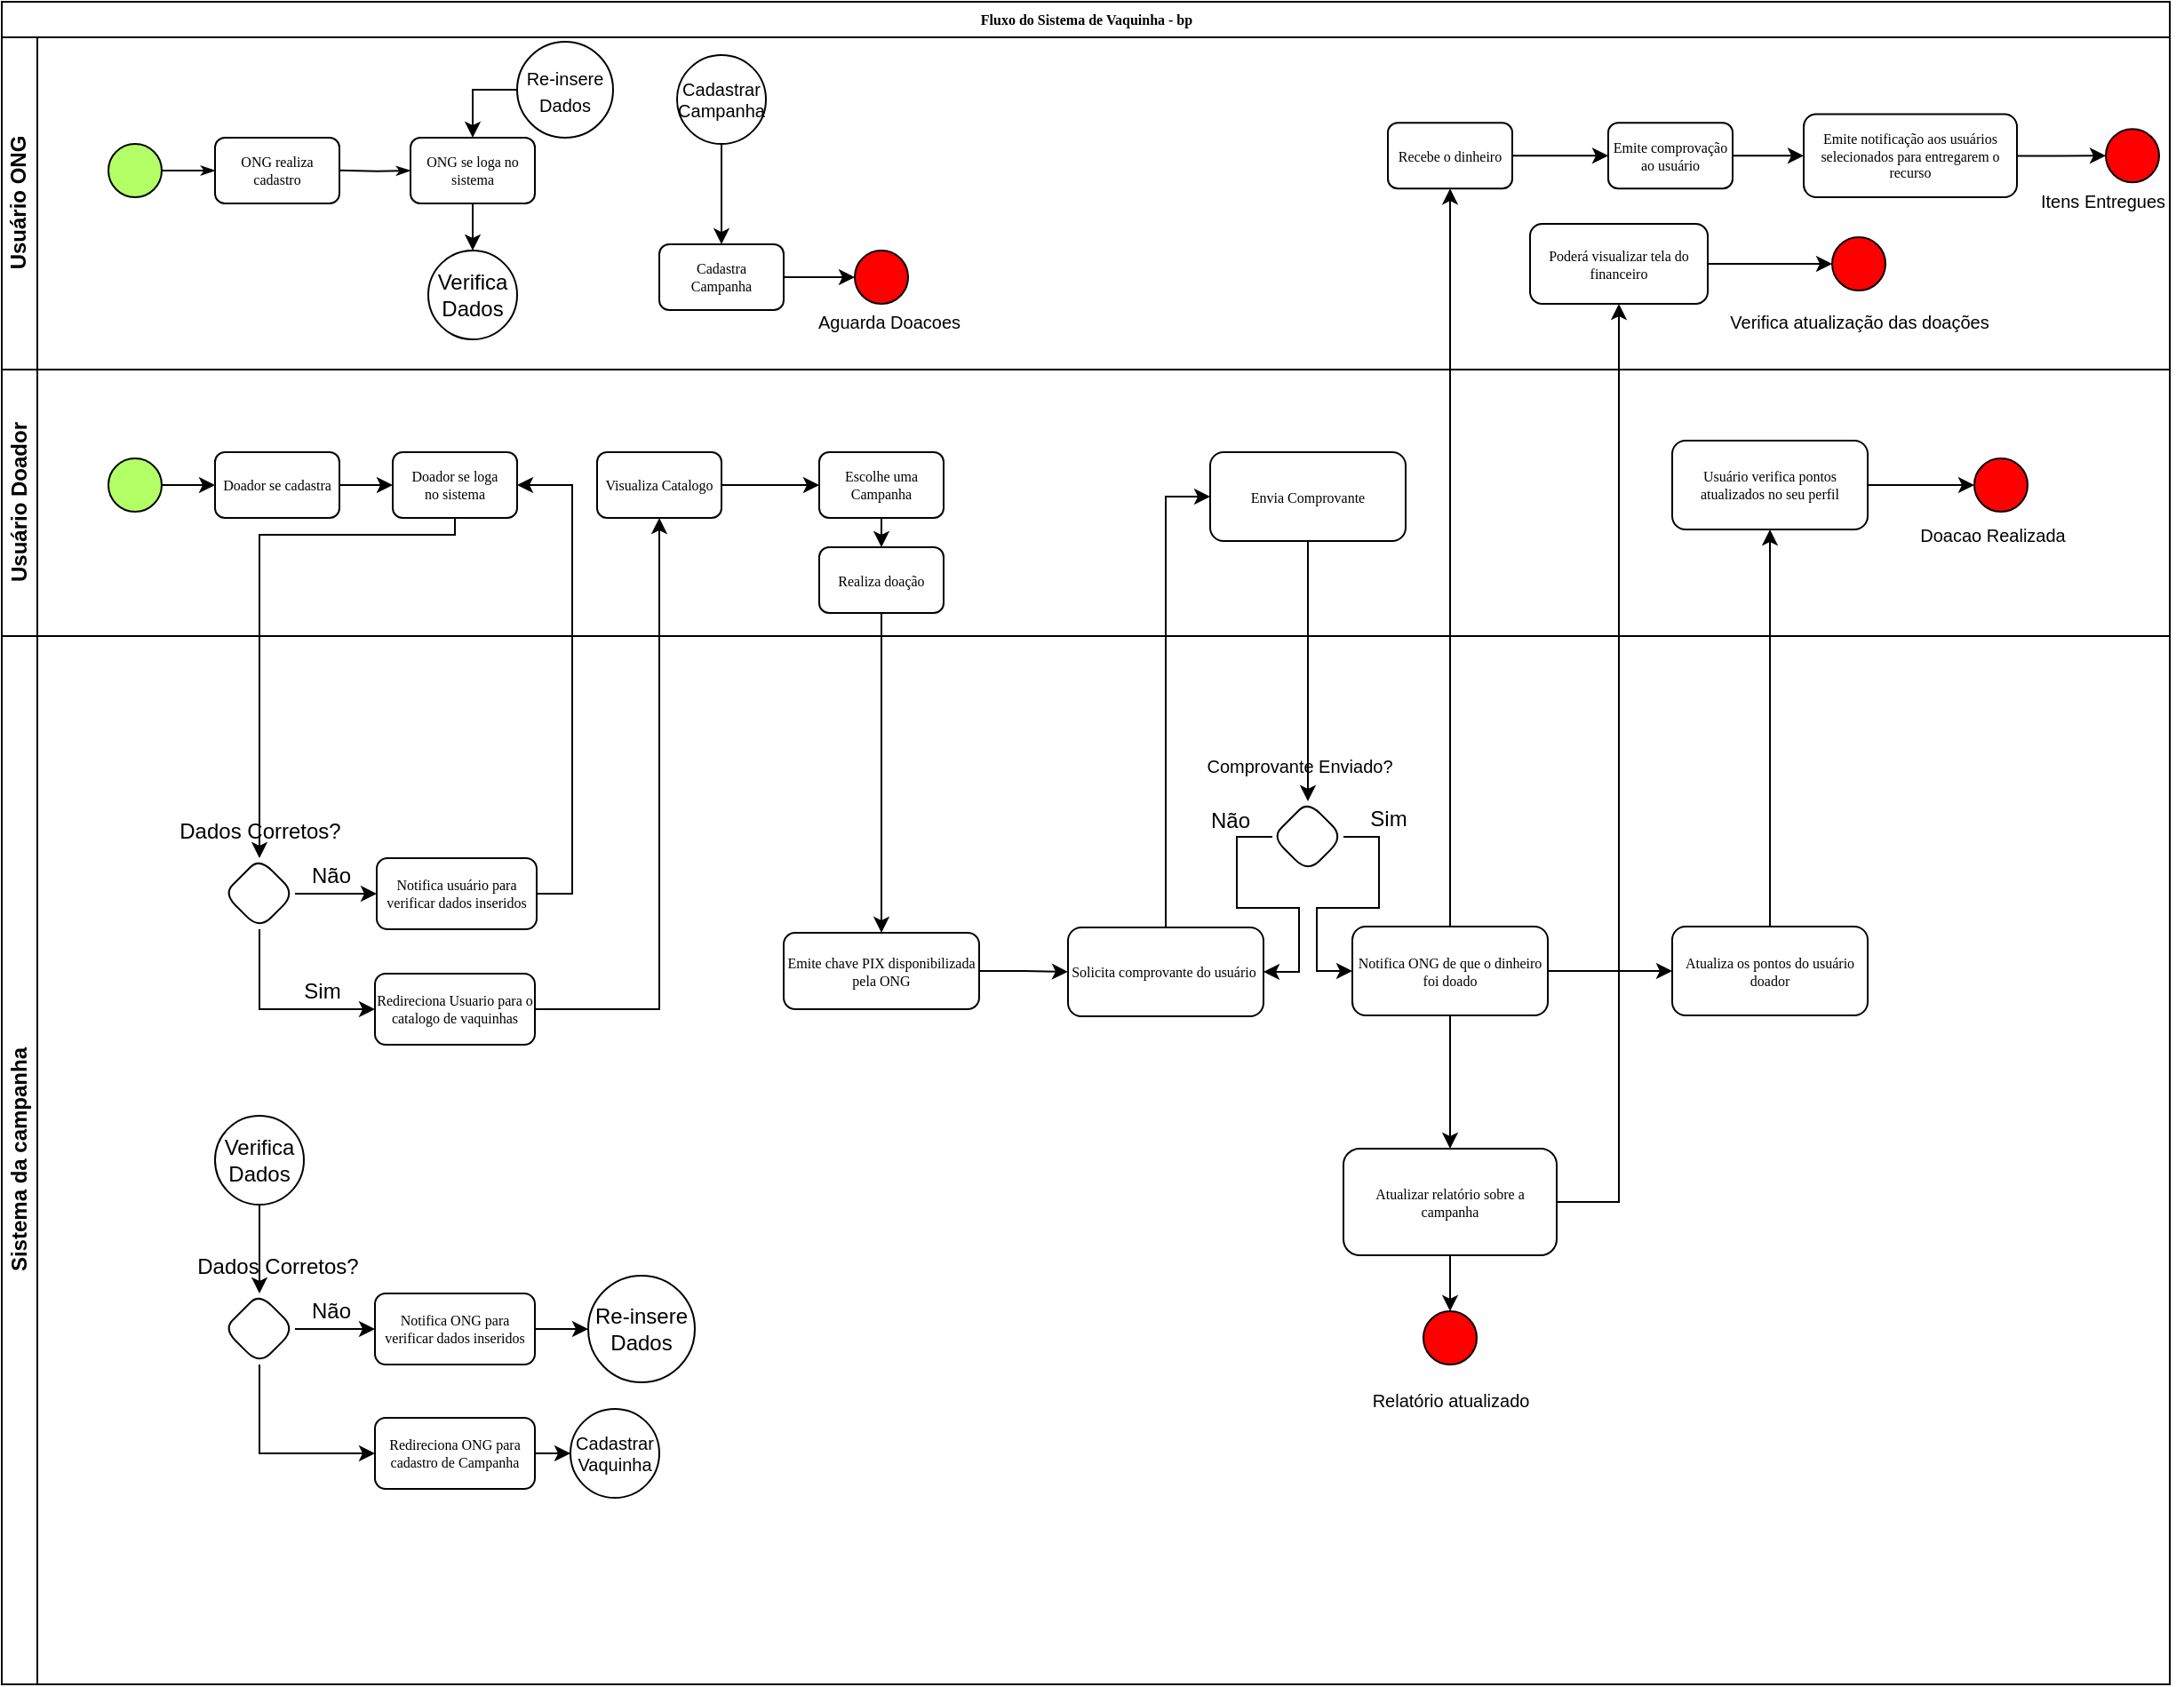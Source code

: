 <mxfile version="17.4.6" type="device"><diagram id="ymqgsQGwqIiY0h8Z4tNq" name="Page-1"><mxGraphModel dx="1021" dy="459" grid="1" gridSize="10" guides="1" tooltips="1" connect="1" arrows="1" fold="1" page="1" pageScale="1" pageWidth="827" pageHeight="1169" math="0" shadow="0"><root><mxCell id="0"/><mxCell id="1" parent="0"/><mxCell id="BHioVb3jQIvd7BZbHTgd-1" value="Fluxo do Sistema de Vaquinha - bp" style="swimlane;html=1;childLayout=stackLayout;horizontal=1;startSize=20;horizontalStack=0;rounded=0;shadow=0;labelBackgroundColor=none;strokeWidth=1;fontFamily=Verdana;fontSize=8;align=center;" parent="1" vertex="1"><mxGeometry x="210" y="130" width="1220" height="947" as="geometry"/></mxCell><mxCell id="BHioVb3jQIvd7BZbHTgd-2" value="Usuário ONG" style="swimlane;html=1;startSize=20;horizontal=0;" parent="BHioVb3jQIvd7BZbHTgd-1" vertex="1"><mxGeometry y="20" width="1220" height="187" as="geometry"/></mxCell><mxCell id="BHioVb3jQIvd7BZbHTgd-3" style="edgeStyle=orthogonalEdgeStyle;rounded=0;html=1;labelBackgroundColor=none;startArrow=none;startFill=0;startSize=5;endArrow=classicThin;endFill=1;endSize=5;jettySize=auto;orthogonalLoop=1;strokeWidth=1;fontFamily=Verdana;fontSize=8" parent="BHioVb3jQIvd7BZbHTgd-2" source="BHioVb3jQIvd7BZbHTgd-4" target="BHioVb3jQIvd7BZbHTgd-5" edge="1"><mxGeometry relative="1" as="geometry"/></mxCell><mxCell id="BHioVb3jQIvd7BZbHTgd-4" value="" style="ellipse;whiteSpace=wrap;html=1;rounded=0;shadow=0;labelBackgroundColor=none;strokeWidth=1;fontFamily=Verdana;fontSize=8;align=center;fillColor=#B3FF66;" parent="BHioVb3jQIvd7BZbHTgd-2" vertex="1"><mxGeometry x="60" y="60" width="30" height="30" as="geometry"/></mxCell><mxCell id="BHioVb3jQIvd7BZbHTgd-5" value="ONG realiza cadastro" style="rounded=1;whiteSpace=wrap;html=1;shadow=0;labelBackgroundColor=none;strokeWidth=1;fontFamily=Verdana;fontSize=8;align=center;" parent="BHioVb3jQIvd7BZbHTgd-2" vertex="1"><mxGeometry x="120" y="56.5" width="70" height="37" as="geometry"/></mxCell><mxCell id="BHioVb3jQIvd7BZbHTgd-84" style="edgeStyle=orthogonalEdgeStyle;rounded=0;orthogonalLoop=1;jettySize=auto;html=1;exitX=0.5;exitY=1;exitDx=0;exitDy=0;" parent="BHioVb3jQIvd7BZbHTgd-2" source="BHioVb3jQIvd7BZbHTgd-6" target="BHioVb3jQIvd7BZbHTgd-83" edge="1"><mxGeometry relative="1" as="geometry"/></mxCell><mxCell id="BHioVb3jQIvd7BZbHTgd-6" value="ONG se loga no sistema" style="rounded=1;whiteSpace=wrap;html=1;shadow=0;labelBackgroundColor=none;strokeWidth=1;fontFamily=Verdana;fontSize=8;align=center;" parent="BHioVb3jQIvd7BZbHTgd-2" vertex="1"><mxGeometry x="230" y="56.5" width="70" height="37" as="geometry"/></mxCell><mxCell id="BHioVb3jQIvd7BZbHTgd-92" style="edgeStyle=orthogonalEdgeStyle;rounded=0;orthogonalLoop=1;jettySize=auto;html=1;exitX=1;exitY=0.5;exitDx=0;exitDy=0;fontSize=10;" parent="BHioVb3jQIvd7BZbHTgd-2" source="BHioVb3jQIvd7BZbHTgd-7" target="BHioVb3jQIvd7BZbHTgd-91" edge="1"><mxGeometry relative="1" as="geometry"/></mxCell><mxCell id="BHioVb3jQIvd7BZbHTgd-7" value="Cadastra&lt;br&gt;Campanha" style="rounded=1;whiteSpace=wrap;html=1;shadow=0;labelBackgroundColor=none;strokeWidth=1;fontFamily=Verdana;fontSize=8;align=center;" parent="BHioVb3jQIvd7BZbHTgd-2" vertex="1"><mxGeometry x="370" y="116.51" width="70" height="37" as="geometry"/></mxCell><mxCell id="BHioVb3jQIvd7BZbHTgd-8" style="edgeStyle=orthogonalEdgeStyle;rounded=0;html=1;labelBackgroundColor=none;startArrow=none;startFill=0;startSize=5;endArrow=classicThin;endFill=1;endSize=5;jettySize=auto;orthogonalLoop=1;strokeWidth=1;fontFamily=Verdana;fontSize=8;entryX=0;entryY=0.5;entryDx=0;entryDy=0;" parent="BHioVb3jQIvd7BZbHTgd-2" target="BHioVb3jQIvd7BZbHTgd-6" edge="1"><mxGeometry relative="1" as="geometry"><mxPoint x="190" y="74.9" as="sourcePoint"/><mxPoint x="220" y="74.9" as="targetPoint"/></mxGeometry></mxCell><mxCell id="BHioVb3jQIvd7BZbHTgd-9" style="edgeStyle=orthogonalEdgeStyle;rounded=0;orthogonalLoop=1;jettySize=auto;html=1;entryX=0;entryY=0.5;entryDx=0;entryDy=0;" parent="BHioVb3jQIvd7BZbHTgd-2" source="BHioVb3jQIvd7BZbHTgd-10" target="BHioVb3jQIvd7BZbHTgd-12" edge="1"><mxGeometry relative="1" as="geometry"/></mxCell><mxCell id="BHioVb3jQIvd7BZbHTgd-10" value="Recebe o dinheiro" style="rounded=1;whiteSpace=wrap;html=1;shadow=0;labelBackgroundColor=none;strokeWidth=1;fontFamily=Verdana;fontSize=8;align=center;" parent="BHioVb3jQIvd7BZbHTgd-2" vertex="1"><mxGeometry x="780" y="48.12" width="70" height="37" as="geometry"/></mxCell><mxCell id="BHioVb3jQIvd7BZbHTgd-11" style="edgeStyle=orthogonalEdgeStyle;rounded=0;orthogonalLoop=1;jettySize=auto;html=1;entryX=0;entryY=0.5;entryDx=0;entryDy=0;" parent="BHioVb3jQIvd7BZbHTgd-2" source="BHioVb3jQIvd7BZbHTgd-12" target="BHioVb3jQIvd7BZbHTgd-14" edge="1"><mxGeometry relative="1" as="geometry"/></mxCell><mxCell id="BHioVb3jQIvd7BZbHTgd-12" value="Emite comprovação ao usuário" style="rounded=1;whiteSpace=wrap;html=1;shadow=0;labelBackgroundColor=none;strokeWidth=1;fontFamily=Verdana;fontSize=8;align=center;" parent="BHioVb3jQIvd7BZbHTgd-2" vertex="1"><mxGeometry x="904" y="48.12" width="70" height="37" as="geometry"/></mxCell><mxCell id="BHioVb3jQIvd7BZbHTgd-13" style="edgeStyle=orthogonalEdgeStyle;rounded=0;orthogonalLoop=1;jettySize=auto;html=1;entryX=0;entryY=0.5;entryDx=0;entryDy=0;" parent="BHioVb3jQIvd7BZbHTgd-2" source="BHioVb3jQIvd7BZbHTgd-14" target="BHioVb3jQIvd7BZbHTgd-15" edge="1"><mxGeometry relative="1" as="geometry"/></mxCell><mxCell id="BHioVb3jQIvd7BZbHTgd-14" value="Emite notificação aos usuários selecionados para entregarem o recurso" style="rounded=1;whiteSpace=wrap;html=1;shadow=0;labelBackgroundColor=none;strokeWidth=1;fontFamily=Verdana;fontSize=8;align=center;" parent="BHioVb3jQIvd7BZbHTgd-2" vertex="1"><mxGeometry x="1014" y="43.25" width="120" height="46.75" as="geometry"/></mxCell><mxCell id="BHioVb3jQIvd7BZbHTgd-15" value="" style="ellipse;whiteSpace=wrap;html=1;rounded=0;shadow=0;labelBackgroundColor=none;strokeWidth=1;fontFamily=Verdana;fontSize=8;align=center;fillColor=#FF0000;" parent="BHioVb3jQIvd7BZbHTgd-2" vertex="1"><mxGeometry x="1184" y="51.62" width="30" height="30" as="geometry"/></mxCell><mxCell id="BHioVb3jQIvd7BZbHTgd-83" value="Verifica Dados" style="ellipse;whiteSpace=wrap;html=1;aspect=fixed;" parent="BHioVb3jQIvd7BZbHTgd-2" vertex="1"><mxGeometry x="240" y="120" width="50" height="50" as="geometry"/></mxCell><mxCell id="BHioVb3jQIvd7BZbHTgd-90" style="edgeStyle=orthogonalEdgeStyle;rounded=0;orthogonalLoop=1;jettySize=auto;html=1;entryX=0.5;entryY=0;entryDx=0;entryDy=0;exitX=0;exitY=0.5;exitDx=0;exitDy=0;" parent="BHioVb3jQIvd7BZbHTgd-2" source="BHioVb3jQIvd7BZbHTgd-89" target="BHioVb3jQIvd7BZbHTgd-6" edge="1"><mxGeometry relative="1" as="geometry"/></mxCell><mxCell id="BHioVb3jQIvd7BZbHTgd-89" value="&lt;font style=&quot;font-size: 10px&quot;&gt;Re-insere Dados&lt;/font&gt;" style="ellipse;whiteSpace=wrap;html=1;aspect=fixed;" parent="BHioVb3jQIvd7BZbHTgd-2" vertex="1"><mxGeometry x="290" y="2.5" width="54" height="54" as="geometry"/></mxCell><mxCell id="BHioVb3jQIvd7BZbHTgd-91" value="" style="ellipse;whiteSpace=wrap;html=1;rounded=0;shadow=0;labelBackgroundColor=none;strokeWidth=1;fontFamily=Verdana;fontSize=8;align=center;fillColor=#FF0000;" parent="BHioVb3jQIvd7BZbHTgd-2" vertex="1"><mxGeometry x="480" y="120.01" width="30" height="30" as="geometry"/></mxCell><mxCell id="BHioVb3jQIvd7BZbHTgd-98" style="edgeStyle=orthogonalEdgeStyle;rounded=0;orthogonalLoop=1;jettySize=auto;html=1;exitX=0.5;exitY=1;exitDx=0;exitDy=0;fontSize=10;" parent="BHioVb3jQIvd7BZbHTgd-2" source="BHioVb3jQIvd7BZbHTgd-97" target="BHioVb3jQIvd7BZbHTgd-7" edge="1"><mxGeometry relative="1" as="geometry"/></mxCell><mxCell id="BHioVb3jQIvd7BZbHTgd-97" value="Cadastrar&lt;br&gt;Campanha" style="ellipse;whiteSpace=wrap;html=1;aspect=fixed;fontSize=10;" parent="BHioVb3jQIvd7BZbHTgd-2" vertex="1"><mxGeometry x="380" y="10" width="50" height="50" as="geometry"/></mxCell><mxCell id="ZmTDjPNB3IEHUHykLFxh-6" value="Poderá visualizar tela do financeiro" style="whiteSpace=wrap;html=1;fontSize=8;fontFamily=Verdana;rounded=1;shadow=0;labelBackgroundColor=none;strokeWidth=1;" parent="BHioVb3jQIvd7BZbHTgd-2" vertex="1"><mxGeometry x="860" y="105.02" width="100" height="44.99" as="geometry"/></mxCell><mxCell id="ZmTDjPNB3IEHUHykLFxh-13" value="" style="ellipse;whiteSpace=wrap;html=1;rounded=0;shadow=0;labelBackgroundColor=none;strokeWidth=1;fontFamily=Verdana;fontSize=8;align=center;fillColor=#FF0000;" parent="BHioVb3jQIvd7BZbHTgd-2" vertex="1"><mxGeometry x="1030" y="112.51" width="30" height="30" as="geometry"/></mxCell><mxCell id="ZmTDjPNB3IEHUHykLFxh-14" value="Verifica atualização das doações" style="text;html=1;align=center;verticalAlign=middle;resizable=0;points=[];autosize=1;strokeColor=none;fillColor=none;fontSize=10;" parent="BHioVb3jQIvd7BZbHTgd-2" vertex="1"><mxGeometry x="965" y="150" width="160" height="20" as="geometry"/></mxCell><mxCell id="BHioVb3jQIvd7BZbHTgd-17" style="edgeStyle=orthogonalEdgeStyle;rounded=0;orthogonalLoop=1;jettySize=auto;html=1;entryX=0.5;entryY=0;entryDx=0;entryDy=0;" parent="BHioVb3jQIvd7BZbHTgd-1" source="BHioVb3jQIvd7BZbHTgd-31" target="BHioVb3jQIvd7BZbHTgd-40" edge="1"><mxGeometry relative="1" as="geometry"/></mxCell><mxCell id="BHioVb3jQIvd7BZbHTgd-19" style="edgeStyle=orthogonalEdgeStyle;rounded=0;orthogonalLoop=1;jettySize=auto;html=1;entryX=0.5;entryY=1;entryDx=0;entryDy=0;exitX=0.5;exitY=0;exitDx=0;exitDy=0;" parent="BHioVb3jQIvd7BZbHTgd-1" source="BHioVb3jQIvd7BZbHTgd-43" target="BHioVb3jQIvd7BZbHTgd-10" edge="1"><mxGeometry relative="1" as="geometry"><Array as="points"><mxPoint x="815" y="113"/></Array></mxGeometry></mxCell><mxCell id="BHioVb3jQIvd7BZbHTgd-20" style="edgeStyle=orthogonalEdgeStyle;rounded=0;orthogonalLoop=1;jettySize=auto;html=1;" parent="BHioVb3jQIvd7BZbHTgd-1" source="BHioVb3jQIvd7BZbHTgd-27" target="BHioVb3jQIvd7BZbHTgd-45" edge="1"><mxGeometry relative="1" as="geometry"><Array as="points"><mxPoint x="255" y="300"/><mxPoint x="145" y="300"/></Array><mxPoint x="145" y="336" as="targetPoint"/></mxGeometry></mxCell><mxCell id="BHioVb3jQIvd7BZbHTgd-21" style="edgeStyle=orthogonalEdgeStyle;rounded=0;orthogonalLoop=1;jettySize=auto;html=1;entryX=0.5;entryY=1;entryDx=0;entryDy=0;" parent="BHioVb3jQIvd7BZbHTgd-1" source="BHioVb3jQIvd7BZbHTgd-51" target="BHioVb3jQIvd7BZbHTgd-30" edge="1"><mxGeometry relative="1" as="geometry"/></mxCell><mxCell id="BHioVb3jQIvd7BZbHTgd-24" value="Usuário Doador" style="swimlane;html=1;startSize=20;horizontal=0;" parent="BHioVb3jQIvd7BZbHTgd-1" vertex="1"><mxGeometry y="207" width="1220" height="150" as="geometry"/></mxCell><mxCell id="BHioVb3jQIvd7BZbHTgd-25" style="edgeStyle=orthogonalEdgeStyle;rounded=0;orthogonalLoop=1;jettySize=auto;html=1;entryX=0;entryY=0.5;entryDx=0;entryDy=0;" parent="BHioVb3jQIvd7BZbHTgd-24" source="BHioVb3jQIvd7BZbHTgd-26" target="BHioVb3jQIvd7BZbHTgd-27" edge="1"><mxGeometry relative="1" as="geometry"/></mxCell><mxCell id="BHioVb3jQIvd7BZbHTgd-26" value="Doador se cadastra" style="rounded=1;whiteSpace=wrap;html=1;shadow=0;labelBackgroundColor=none;strokeWidth=1;fontFamily=Verdana;fontSize=8;align=center;" parent="BHioVb3jQIvd7BZbHTgd-24" vertex="1"><mxGeometry x="120" y="46.5" width="70" height="37" as="geometry"/></mxCell><mxCell id="BHioVb3jQIvd7BZbHTgd-27" value="Doador se loga&lt;br&gt;no sistema" style="rounded=1;whiteSpace=wrap;html=1;shadow=0;labelBackgroundColor=none;strokeWidth=1;fontFamily=Verdana;fontSize=8;align=center;" parent="BHioVb3jQIvd7BZbHTgd-24" vertex="1"><mxGeometry x="220" y="46.5" width="70" height="37" as="geometry"/></mxCell><mxCell id="BHioVb3jQIvd7BZbHTgd-28" style="edgeStyle=orthogonalEdgeStyle;rounded=0;orthogonalLoop=1;jettySize=auto;html=1;entryX=0;entryY=0.5;entryDx=0;entryDy=0;" parent="BHioVb3jQIvd7BZbHTgd-24" source="BHioVb3jQIvd7BZbHTgd-29" target="BHioVb3jQIvd7BZbHTgd-26" edge="1"><mxGeometry relative="1" as="geometry"/></mxCell><mxCell id="BHioVb3jQIvd7BZbHTgd-29" value="" style="ellipse;whiteSpace=wrap;html=1;rounded=0;shadow=0;labelBackgroundColor=none;strokeWidth=1;fontFamily=Verdana;fontSize=8;align=center;fillColor=#B3FF66;" parent="BHioVb3jQIvd7BZbHTgd-24" vertex="1"><mxGeometry x="60" y="50" width="30" height="30" as="geometry"/></mxCell><mxCell id="BHioVb3jQIvd7BZbHTgd-80" style="edgeStyle=orthogonalEdgeStyle;rounded=0;orthogonalLoop=1;jettySize=auto;html=1;exitX=1;exitY=0.5;exitDx=0;exitDy=0;" parent="BHioVb3jQIvd7BZbHTgd-24" source="BHioVb3jQIvd7BZbHTgd-30" target="BHioVb3jQIvd7BZbHTgd-79" edge="1"><mxGeometry relative="1" as="geometry"/></mxCell><mxCell id="BHioVb3jQIvd7BZbHTgd-30" value="Visualiza Catalogo" style="rounded=1;whiteSpace=wrap;html=1;shadow=0;labelBackgroundColor=none;strokeWidth=1;fontFamily=Verdana;fontSize=8;align=center;" parent="BHioVb3jQIvd7BZbHTgd-24" vertex="1"><mxGeometry x="335" y="46.5" width="70" height="37" as="geometry"/></mxCell><mxCell id="BHioVb3jQIvd7BZbHTgd-31" value="Realiza doação" style="rounded=1;whiteSpace=wrap;html=1;shadow=0;labelBackgroundColor=none;strokeWidth=1;fontFamily=Verdana;fontSize=8;align=center;" parent="BHioVb3jQIvd7BZbHTgd-24" vertex="1"><mxGeometry x="460" y="100" width="70" height="37" as="geometry"/></mxCell><mxCell id="BHioVb3jQIvd7BZbHTgd-35" style="edgeStyle=orthogonalEdgeStyle;rounded=0;orthogonalLoop=1;jettySize=auto;html=1;" parent="BHioVb3jQIvd7BZbHTgd-24" source="BHioVb3jQIvd7BZbHTgd-36" target="BHioVb3jQIvd7BZbHTgd-37" edge="1"><mxGeometry relative="1" as="geometry"/></mxCell><mxCell id="BHioVb3jQIvd7BZbHTgd-36" value="Usuário verifica pontos atualizados no seu perfil" style="rounded=1;whiteSpace=wrap;html=1;shadow=0;labelBackgroundColor=none;strokeWidth=1;fontFamily=Verdana;fontSize=8;align=center;" parent="BHioVb3jQIvd7BZbHTgd-24" vertex="1"><mxGeometry x="940" y="40" width="110" height="50" as="geometry"/></mxCell><mxCell id="BHioVb3jQIvd7BZbHTgd-37" value="" style="ellipse;whiteSpace=wrap;html=1;rounded=0;shadow=0;labelBackgroundColor=none;strokeWidth=1;fontFamily=Verdana;fontSize=8;align=center;fillColor=#FF0000;" parent="BHioVb3jQIvd7BZbHTgd-24" vertex="1"><mxGeometry x="1110" y="50" width="30" height="30" as="geometry"/></mxCell><mxCell id="BHioVb3jQIvd7BZbHTgd-82" style="edgeStyle=orthogonalEdgeStyle;rounded=0;orthogonalLoop=1;jettySize=auto;html=1;exitX=0.5;exitY=1;exitDx=0;exitDy=0;entryX=0.5;entryY=0;entryDx=0;entryDy=0;" parent="BHioVb3jQIvd7BZbHTgd-24" source="BHioVb3jQIvd7BZbHTgd-79" target="BHioVb3jQIvd7BZbHTgd-31" edge="1"><mxGeometry relative="1" as="geometry"/></mxCell><mxCell id="BHioVb3jQIvd7BZbHTgd-79" value="Escolhe uma Campanha" style="rounded=1;whiteSpace=wrap;html=1;shadow=0;labelBackgroundColor=none;strokeWidth=1;fontFamily=Verdana;fontSize=8;align=center;" parent="BHioVb3jQIvd7BZbHTgd-24" vertex="1"><mxGeometry x="460" y="46.5" width="70" height="37" as="geometry"/></mxCell><mxCell id="BHioVb3jQIvd7BZbHTgd-101" value="Envia Comprovante" style="rounded=1;whiteSpace=wrap;html=1;shadow=0;labelBackgroundColor=none;strokeWidth=1;fontFamily=Verdana;fontSize=8;align=center;" parent="BHioVb3jQIvd7BZbHTgd-24" vertex="1"><mxGeometry x="680" y="46.5" width="110" height="50" as="geometry"/></mxCell><mxCell id="BHioVb3jQIvd7BZbHTgd-75" style="edgeStyle=orthogonalEdgeStyle;rounded=0;orthogonalLoop=1;jettySize=auto;html=1;entryX=0.5;entryY=1;entryDx=0;entryDy=0;" parent="BHioVb3jQIvd7BZbHTgd-1" source="BHioVb3jQIvd7BZbHTgd-73" target="BHioVb3jQIvd7BZbHTgd-36" edge="1"><mxGeometry relative="1" as="geometry"/></mxCell><mxCell id="BHioVb3jQIvd7BZbHTgd-38" value="Sistema da campanha" style="swimlane;html=1;startSize=20;horizontal=0;" parent="BHioVb3jQIvd7BZbHTgd-1" vertex="1"><mxGeometry y="357" width="1220" height="590" as="geometry"/></mxCell><mxCell id="BHioVb3jQIvd7BZbHTgd-39" style="edgeStyle=orthogonalEdgeStyle;rounded=0;orthogonalLoop=1;jettySize=auto;html=1;exitX=1;exitY=0.5;exitDx=0;exitDy=0;" parent="BHioVb3jQIvd7BZbHTgd-38" source="BHioVb3jQIvd7BZbHTgd-40" target="BHioVb3jQIvd7BZbHTgd-41" edge="1"><mxGeometry relative="1" as="geometry"><mxPoint x="590" y="350" as="targetPoint"/><Array as="points"/></mxGeometry></mxCell><mxCell id="BHioVb3jQIvd7BZbHTgd-40" value="Emite chave PIX disponibilizada pela ONG" style="rounded=1;whiteSpace=wrap;html=1;shadow=0;labelBackgroundColor=none;strokeWidth=1;fontFamily=Verdana;fontSize=8;align=center;" parent="BHioVb3jQIvd7BZbHTgd-38" vertex="1"><mxGeometry x="440" y="167" width="110" height="43" as="geometry"/></mxCell><mxCell id="BHioVb3jQIvd7BZbHTgd-41" value="Solicita comprovante do usuário&amp;nbsp;" style="rounded=1;whiteSpace=wrap;html=1;shadow=0;labelBackgroundColor=none;strokeWidth=1;fontFamily=Verdana;fontSize=8;align=center;" parent="BHioVb3jQIvd7BZbHTgd-38" vertex="1"><mxGeometry x="600" y="164" width="110" height="50" as="geometry"/></mxCell><mxCell id="BHioVb3jQIvd7BZbHTgd-42" style="edgeStyle=orthogonalEdgeStyle;rounded=0;orthogonalLoop=1;jettySize=auto;html=1;" parent="BHioVb3jQIvd7BZbHTgd-38" source="BHioVb3jQIvd7BZbHTgd-43" target="BHioVb3jQIvd7BZbHTgd-73" edge="1"><mxGeometry relative="1" as="geometry"/></mxCell><mxCell id="ZmTDjPNB3IEHUHykLFxh-2" value="" style="edgeStyle=orthogonalEdgeStyle;rounded=0;orthogonalLoop=1;jettySize=auto;html=1;" parent="BHioVb3jQIvd7BZbHTgd-38" source="BHioVb3jQIvd7BZbHTgd-43" target="ZmTDjPNB3IEHUHykLFxh-1" edge="1"><mxGeometry relative="1" as="geometry"/></mxCell><mxCell id="BHioVb3jQIvd7BZbHTgd-43" value="Notifica ONG de que o dinheiro foi doado" style="rounded=1;whiteSpace=wrap;html=1;shadow=0;labelBackgroundColor=none;strokeWidth=1;fontFamily=Verdana;fontSize=8;align=center;" parent="BHioVb3jQIvd7BZbHTgd-38" vertex="1"><mxGeometry x="760" y="163.5" width="110" height="50" as="geometry"/></mxCell><mxCell id="BHioVb3jQIvd7BZbHTgd-44" style="edgeStyle=orthogonalEdgeStyle;rounded=0;orthogonalLoop=1;jettySize=auto;html=1;entryX=0;entryY=0.5;entryDx=0;entryDy=0;" parent="BHioVb3jQIvd7BZbHTgd-38" source="BHioVb3jQIvd7BZbHTgd-45" target="BHioVb3jQIvd7BZbHTgd-51" edge="1"><mxGeometry relative="1" as="geometry"><Array as="points"><mxPoint x="145" y="210"/></Array></mxGeometry></mxCell><mxCell id="BHioVb3jQIvd7BZbHTgd-45" value="" style="rhombus;whiteSpace=wrap;html=1;fontSize=8;fontFamily=Verdana;rounded=1;shadow=0;labelBackgroundColor=none;strokeWidth=1;" parent="BHioVb3jQIvd7BZbHTgd-38" vertex="1"><mxGeometry x="125" y="125" width="40" height="40" as="geometry"/></mxCell><mxCell id="BHioVb3jQIvd7BZbHTgd-46" value="Notifica usuário para verificar dados inseridos" style="whiteSpace=wrap;html=1;fontSize=8;fontFamily=Verdana;rounded=1;shadow=0;labelBackgroundColor=none;strokeWidth=1;" parent="BHioVb3jQIvd7BZbHTgd-38" vertex="1"><mxGeometry x="211" y="125" width="90" height="40" as="geometry"/></mxCell><mxCell id="BHioVb3jQIvd7BZbHTgd-47" value="" style="edgeStyle=orthogonalEdgeStyle;rounded=0;orthogonalLoop=1;jettySize=auto;html=1;" parent="BHioVb3jQIvd7BZbHTgd-38" source="BHioVb3jQIvd7BZbHTgd-45" target="BHioVb3jQIvd7BZbHTgd-46" edge="1"><mxGeometry relative="1" as="geometry"/></mxCell><mxCell id="BHioVb3jQIvd7BZbHTgd-50" value="Não" style="text;html=1;align=center;verticalAlign=middle;resizable=0;points=[];autosize=1;strokeColor=none;fillColor=none;" parent="BHioVb3jQIvd7BZbHTgd-38" vertex="1"><mxGeometry x="165" y="125" width="40" height="20" as="geometry"/></mxCell><mxCell id="BHioVb3jQIvd7BZbHTgd-51" value="Redireciona Usuario para o catalogo de vaquinhas" style="whiteSpace=wrap;html=1;fontSize=8;fontFamily=Verdana;rounded=1;shadow=0;labelBackgroundColor=none;strokeWidth=1;" parent="BHioVb3jQIvd7BZbHTgd-38" vertex="1"><mxGeometry x="210" y="190" width="90" height="40" as="geometry"/></mxCell><mxCell id="BHioVb3jQIvd7BZbHTgd-52" value="Sim" style="text;html=1;align=center;verticalAlign=middle;resizable=0;points=[];autosize=1;strokeColor=none;fillColor=none;" parent="BHioVb3jQIvd7BZbHTgd-38" vertex="1"><mxGeometry x="160" y="190" width="40" height="20" as="geometry"/></mxCell><mxCell id="BHioVb3jQIvd7BZbHTgd-53" style="edgeStyle=orthogonalEdgeStyle;rounded=0;orthogonalLoop=1;jettySize=auto;html=1;" parent="BHioVb3jQIvd7BZbHTgd-38" source="BHioVb3jQIvd7BZbHTgd-85" target="BHioVb3jQIvd7BZbHTgd-57" edge="1"><mxGeometry relative="1" as="geometry"><mxPoint x="145" y="327" as="sourcePoint"/></mxGeometry></mxCell><mxCell id="BHioVb3jQIvd7BZbHTgd-55" style="edgeStyle=orthogonalEdgeStyle;rounded=0;orthogonalLoop=1;jettySize=auto;html=1;entryX=0;entryY=0.5;entryDx=0;entryDy=0;" parent="BHioVb3jQIvd7BZbHTgd-38" source="BHioVb3jQIvd7BZbHTgd-57" target="BHioVb3jQIvd7BZbHTgd-58" edge="1"><mxGeometry relative="1" as="geometry"/></mxCell><mxCell id="BHioVb3jQIvd7BZbHTgd-56" style="edgeStyle=orthogonalEdgeStyle;rounded=0;orthogonalLoop=1;jettySize=auto;html=1;entryX=0;entryY=0.5;entryDx=0;entryDy=0;" parent="BHioVb3jQIvd7BZbHTgd-38" source="BHioVb3jQIvd7BZbHTgd-57" target="BHioVb3jQIvd7BZbHTgd-59" edge="1"><mxGeometry relative="1" as="geometry"><Array as="points"><mxPoint x="145" y="460"/></Array></mxGeometry></mxCell><mxCell id="BHioVb3jQIvd7BZbHTgd-57" value="" style="rhombus;whiteSpace=wrap;html=1;fontSize=8;fontFamily=Verdana;rounded=1;shadow=0;labelBackgroundColor=none;strokeWidth=1;" parent="BHioVb3jQIvd7BZbHTgd-38" vertex="1"><mxGeometry x="125" y="370" width="40" height="40" as="geometry"/></mxCell><mxCell id="BHioVb3jQIvd7BZbHTgd-88" style="edgeStyle=orthogonalEdgeStyle;rounded=0;orthogonalLoop=1;jettySize=auto;html=1;exitX=1;exitY=0.5;exitDx=0;exitDy=0;" parent="BHioVb3jQIvd7BZbHTgd-38" source="BHioVb3jQIvd7BZbHTgd-58" target="BHioVb3jQIvd7BZbHTgd-87" edge="1"><mxGeometry relative="1" as="geometry"/></mxCell><mxCell id="BHioVb3jQIvd7BZbHTgd-58" value="Notifica ONG para verificar dados inseridos" style="whiteSpace=wrap;html=1;fontSize=8;fontFamily=Verdana;rounded=1;shadow=0;labelBackgroundColor=none;strokeWidth=1;" parent="BHioVb3jQIvd7BZbHTgd-38" vertex="1"><mxGeometry x="210" y="370" width="90" height="40" as="geometry"/></mxCell><mxCell id="BHioVb3jQIvd7BZbHTgd-95" style="edgeStyle=orthogonalEdgeStyle;rounded=0;orthogonalLoop=1;jettySize=auto;html=1;exitX=1;exitY=0.5;exitDx=0;exitDy=0;fontSize=10;" parent="BHioVb3jQIvd7BZbHTgd-38" source="BHioVb3jQIvd7BZbHTgd-59" target="BHioVb3jQIvd7BZbHTgd-94" edge="1"><mxGeometry relative="1" as="geometry"/></mxCell><mxCell id="BHioVb3jQIvd7BZbHTgd-59" value="Redireciona ONG para cadastro de Campanha" style="whiteSpace=wrap;html=1;fontSize=8;fontFamily=Verdana;rounded=1;shadow=0;labelBackgroundColor=none;strokeWidth=1;" parent="BHioVb3jQIvd7BZbHTgd-38" vertex="1"><mxGeometry x="210" y="440" width="90" height="40" as="geometry"/></mxCell><mxCell id="BHioVb3jQIvd7BZbHTgd-60" value="Não" style="text;html=1;align=center;verticalAlign=middle;resizable=0;points=[];autosize=1;strokeColor=none;fillColor=none;" parent="BHioVb3jQIvd7BZbHTgd-38" vertex="1"><mxGeometry x="165" y="370" width="40" height="20" as="geometry"/></mxCell><mxCell id="BHioVb3jQIvd7BZbHTgd-61" value="Sim" style="text;html=1;align=center;verticalAlign=middle;resizable=0;points=[];autosize=1;strokeColor=none;fillColor=none;" parent="BHioVb3jQIvd7BZbHTgd-38" vertex="1"><mxGeometry x="760" y="93" width="40" height="20" as="geometry"/></mxCell><mxCell id="BHioVb3jQIvd7BZbHTgd-104" style="edgeStyle=orthogonalEdgeStyle;rounded=0;orthogonalLoop=1;jettySize=auto;html=1;exitX=0;exitY=0.5;exitDx=0;exitDy=0;entryX=1;entryY=0.5;entryDx=0;entryDy=0;fontSize=10;" parent="BHioVb3jQIvd7BZbHTgd-38" source="BHioVb3jQIvd7BZbHTgd-65" target="BHioVb3jQIvd7BZbHTgd-41" edge="1"><mxGeometry relative="1" as="geometry"/></mxCell><mxCell id="BHioVb3jQIvd7BZbHTgd-105" style="edgeStyle=orthogonalEdgeStyle;rounded=0;orthogonalLoop=1;jettySize=auto;html=1;exitX=1;exitY=0.5;exitDx=0;exitDy=0;entryX=0;entryY=0.5;entryDx=0;entryDy=0;fontSize=10;" parent="BHioVb3jQIvd7BZbHTgd-38" source="BHioVb3jQIvd7BZbHTgd-65" target="BHioVb3jQIvd7BZbHTgd-43" edge="1"><mxGeometry relative="1" as="geometry"/></mxCell><mxCell id="BHioVb3jQIvd7BZbHTgd-65" value="" style="rhombus;whiteSpace=wrap;html=1;fontSize=8;fontFamily=Verdana;rounded=1;shadow=0;labelBackgroundColor=none;strokeWidth=1;" parent="BHioVb3jQIvd7BZbHTgd-38" vertex="1"><mxGeometry x="715" y="93" width="40" height="40" as="geometry"/></mxCell><mxCell id="BHioVb3jQIvd7BZbHTgd-67" value="Não" style="text;html=1;align=center;verticalAlign=middle;resizable=0;points=[];autosize=1;strokeColor=none;fillColor=none;" parent="BHioVb3jQIvd7BZbHTgd-38" vertex="1"><mxGeometry x="671" y="94" width="40" height="20" as="geometry"/></mxCell><mxCell id="BHioVb3jQIvd7BZbHTgd-73" value="Atualiza os pontos do usuário doador" style="rounded=1;whiteSpace=wrap;html=1;shadow=0;labelBackgroundColor=none;strokeWidth=1;fontFamily=Verdana;fontSize=8;align=center;" parent="BHioVb3jQIvd7BZbHTgd-38" vertex="1"><mxGeometry x="940" y="163.5" width="110" height="50" as="geometry"/></mxCell><mxCell id="BHioVb3jQIvd7BZbHTgd-76" value="Dados Corretos?" style="text;html=1;align=center;verticalAlign=middle;resizable=0;points=[];autosize=1;strokeColor=none;fillColor=none;" parent="BHioVb3jQIvd7BZbHTgd-38" vertex="1"><mxGeometry x="90" y="100" width="110" height="20" as="geometry"/></mxCell><mxCell id="BHioVb3jQIvd7BZbHTgd-85" value="Verifica Dados" style="ellipse;whiteSpace=wrap;html=1;aspect=fixed;" parent="BHioVb3jQIvd7BZbHTgd-38" vertex="1"><mxGeometry x="120" y="270" width="50" height="50" as="geometry"/></mxCell><mxCell id="BHioVb3jQIvd7BZbHTgd-86" value="Dados Corretos?" style="text;html=1;align=center;verticalAlign=middle;resizable=0;points=[];autosize=1;strokeColor=none;fillColor=none;" parent="BHioVb3jQIvd7BZbHTgd-38" vertex="1"><mxGeometry x="100" y="345" width="110" height="20" as="geometry"/></mxCell><mxCell id="BHioVb3jQIvd7BZbHTgd-87" value="Re-insere Dados" style="ellipse;whiteSpace=wrap;html=1;aspect=fixed;" parent="BHioVb3jQIvd7BZbHTgd-38" vertex="1"><mxGeometry x="330" y="360" width="60" height="60" as="geometry"/></mxCell><mxCell id="BHioVb3jQIvd7BZbHTgd-94" value="Cadastrar&lt;br&gt;Vaquinha" style="ellipse;whiteSpace=wrap;html=1;aspect=fixed;fontSize=10;" parent="BHioVb3jQIvd7BZbHTgd-38" vertex="1"><mxGeometry x="320" y="435" width="50" height="50" as="geometry"/></mxCell><mxCell id="BHioVb3jQIvd7BZbHTgd-99" value="Comprovante Enviado?" style="text;html=1;align=center;verticalAlign=middle;resizable=0;points=[];autosize=1;strokeColor=none;fillColor=none;fontSize=10;" parent="BHioVb3jQIvd7BZbHTgd-38" vertex="1"><mxGeometry x="670" y="63" width="120" height="20" as="geometry"/></mxCell><mxCell id="ZmTDjPNB3IEHUHykLFxh-4" value="" style="edgeStyle=orthogonalEdgeStyle;rounded=0;orthogonalLoop=1;jettySize=auto;html=1;" parent="BHioVb3jQIvd7BZbHTgd-38" source="ZmTDjPNB3IEHUHykLFxh-1" target="ZmTDjPNB3IEHUHykLFxh-3" edge="1"><mxGeometry relative="1" as="geometry"/></mxCell><mxCell id="ZmTDjPNB3IEHUHykLFxh-1" value="Atualizar relatório sobre a campanha" style="whiteSpace=wrap;html=1;fontSize=8;fontFamily=Verdana;rounded=1;shadow=0;labelBackgroundColor=none;strokeWidth=1;" parent="BHioVb3jQIvd7BZbHTgd-38" vertex="1"><mxGeometry x="755" y="288.5" width="120" height="60" as="geometry"/></mxCell><mxCell id="ZmTDjPNB3IEHUHykLFxh-3" value="" style="ellipse;whiteSpace=wrap;html=1;rounded=0;shadow=0;labelBackgroundColor=none;strokeWidth=1;fontFamily=Verdana;fontSize=8;align=center;fillColor=#FF0000;" parent="BHioVb3jQIvd7BZbHTgd-38" vertex="1"><mxGeometry x="800" y="380" width="30" height="30" as="geometry"/></mxCell><mxCell id="ZmTDjPNB3IEHUHykLFxh-5" value="Relatório atualizado" style="text;html=1;align=center;verticalAlign=middle;resizable=0;points=[];autosize=1;strokeColor=none;fillColor=none;fontSize=10;" parent="BHioVb3jQIvd7BZbHTgd-38" vertex="1"><mxGeometry x="765" y="420" width="100" height="20" as="geometry"/></mxCell><mxCell id="BHioVb3jQIvd7BZbHTgd-77" style="edgeStyle=orthogonalEdgeStyle;rounded=0;orthogonalLoop=1;jettySize=auto;html=1;exitX=1;exitY=0.5;exitDx=0;exitDy=0;entryX=1;entryY=0.5;entryDx=0;entryDy=0;" parent="BHioVb3jQIvd7BZbHTgd-1" source="BHioVb3jQIvd7BZbHTgd-46" target="BHioVb3jQIvd7BZbHTgd-27" edge="1"><mxGeometry relative="1" as="geometry"/></mxCell><mxCell id="BHioVb3jQIvd7BZbHTgd-102" value="" style="edgeStyle=orthogonalEdgeStyle;rounded=0;orthogonalLoop=1;jettySize=auto;html=1;fontSize=10;entryX=0;entryY=0.5;entryDx=0;entryDy=0;" parent="BHioVb3jQIvd7BZbHTgd-1" source="BHioVb3jQIvd7BZbHTgd-41" target="BHioVb3jQIvd7BZbHTgd-101" edge="1"><mxGeometry relative="1" as="geometry"/></mxCell><mxCell id="BHioVb3jQIvd7BZbHTgd-103" style="edgeStyle=orthogonalEdgeStyle;rounded=0;orthogonalLoop=1;jettySize=auto;html=1;exitX=0.5;exitY=1;exitDx=0;exitDy=0;fontSize=10;" parent="BHioVb3jQIvd7BZbHTgd-1" source="BHioVb3jQIvd7BZbHTgd-101" target="BHioVb3jQIvd7BZbHTgd-65" edge="1"><mxGeometry relative="1" as="geometry"><Array as="points"/></mxGeometry></mxCell><mxCell id="ZmTDjPNB3IEHUHykLFxh-7" value="" style="edgeStyle=orthogonalEdgeStyle;rounded=0;orthogonalLoop=1;jettySize=auto;html=1;" parent="BHioVb3jQIvd7BZbHTgd-1" source="ZmTDjPNB3IEHUHykLFxh-1" target="ZmTDjPNB3IEHUHykLFxh-6" edge="1"><mxGeometry relative="1" as="geometry"><Array as="points"><mxPoint x="910" y="675"/></Array></mxGeometry></mxCell><mxCell id="BHioVb3jQIvd7BZbHTgd-93" value="Aguarda Doacoes" style="text;html=1;align=center;verticalAlign=middle;resizable=0;points=[];autosize=1;strokeColor=none;fillColor=none;fontSize=10;" parent="1" vertex="1"><mxGeometry x="659" y="300" width="100" height="20" as="geometry"/></mxCell><mxCell id="BHioVb3jQIvd7BZbHTgd-106" value="Itens Entregues" style="text;html=1;align=center;verticalAlign=middle;resizable=0;points=[];autosize=1;strokeColor=none;fillColor=none;fontSize=10;" parent="1" vertex="1"><mxGeometry x="1347" y="232" width="90" height="20" as="geometry"/></mxCell><mxCell id="BHioVb3jQIvd7BZbHTgd-107" value="Doacao Realizada" style="text;html=1;align=center;verticalAlign=middle;resizable=0;points=[];autosize=1;strokeColor=none;fillColor=none;fontSize=10;" parent="1" vertex="1"><mxGeometry x="1280" y="420" width="100" height="20" as="geometry"/></mxCell><mxCell id="ZmTDjPNB3IEHUHykLFxh-12" value="" style="edgeStyle=orthogonalEdgeStyle;rounded=0;orthogonalLoop=1;jettySize=auto;html=1;" parent="1" source="ZmTDjPNB3IEHUHykLFxh-6" edge="1"><mxGeometry relative="1" as="geometry"><mxPoint x="1240" y="277.515" as="targetPoint"/></mxGeometry></mxCell></root></mxGraphModel></diagram></mxfile>